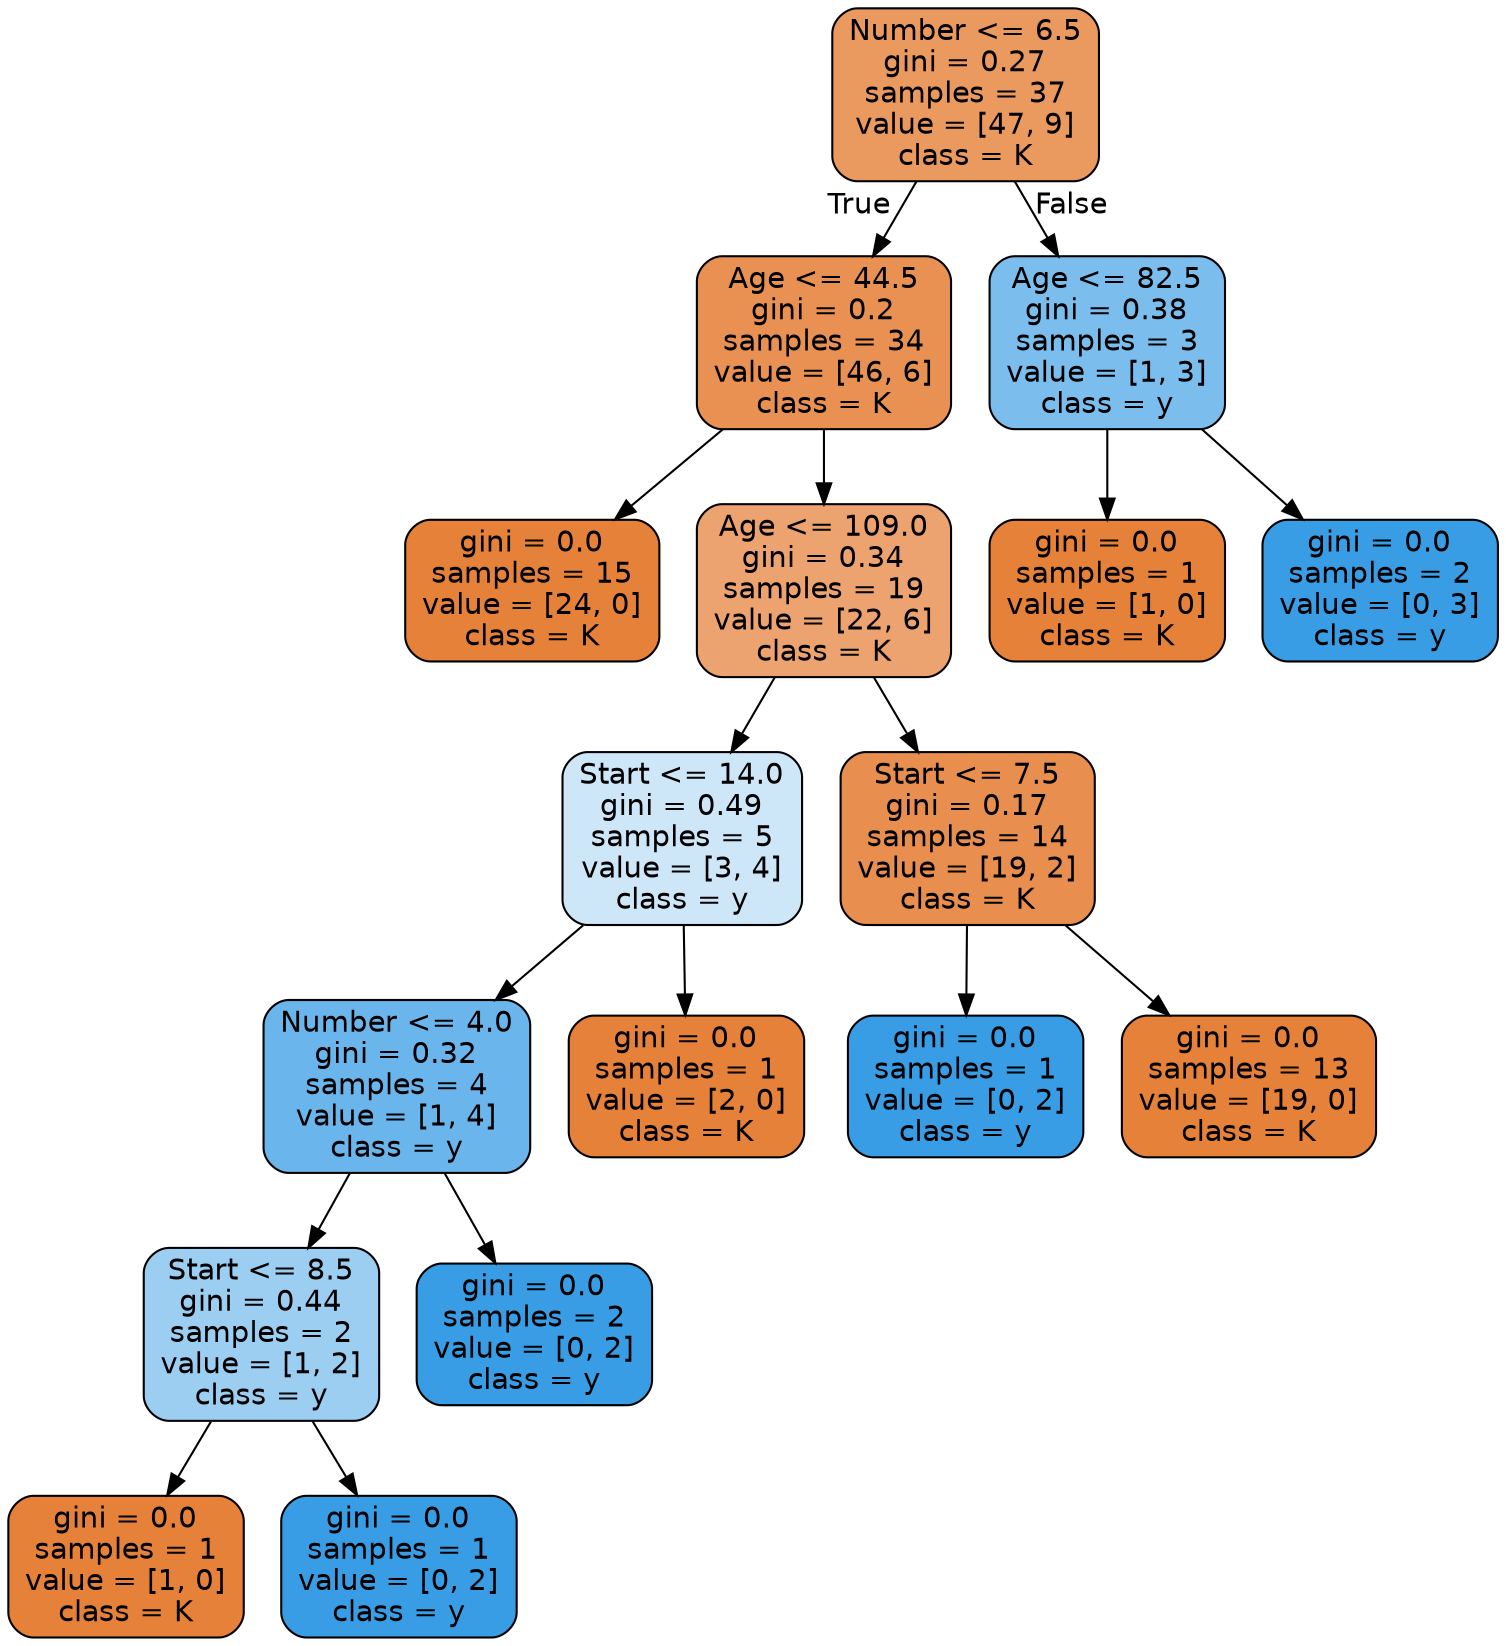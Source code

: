 digraph Tree {
node [shape=box, style="filled, rounded", color="black", fontname=helvetica] ;
edge [fontname=helvetica] ;
0 [label="Number <= 6.5\ngini = 0.27\nsamples = 37\nvalue = [47, 9]\nclass = K", fillcolor="#e58139ce"] ;
1 [label="Age <= 44.5\ngini = 0.2\nsamples = 34\nvalue = [46, 6]\nclass = K", fillcolor="#e58139de"] ;
0 -> 1 [labeldistance=2.5, labelangle=45, headlabel="True"] ;
2 [label="gini = 0.0\nsamples = 15\nvalue = [24, 0]\nclass = K", fillcolor="#e58139ff"] ;
1 -> 2 ;
3 [label="Age <= 109.0\ngini = 0.34\nsamples = 19\nvalue = [22, 6]\nclass = K", fillcolor="#e58139b9"] ;
1 -> 3 ;
4 [label="Start <= 14.0\ngini = 0.49\nsamples = 5\nvalue = [3, 4]\nclass = y", fillcolor="#399de540"] ;
3 -> 4 ;
5 [label="Number <= 4.0\ngini = 0.32\nsamples = 4\nvalue = [1, 4]\nclass = y", fillcolor="#399de5bf"] ;
4 -> 5 ;
6 [label="Start <= 8.5\ngini = 0.44\nsamples = 2\nvalue = [1, 2]\nclass = y", fillcolor="#399de57f"] ;
5 -> 6 ;
7 [label="gini = 0.0\nsamples = 1\nvalue = [1, 0]\nclass = K", fillcolor="#e58139ff"] ;
6 -> 7 ;
8 [label="gini = 0.0\nsamples = 1\nvalue = [0, 2]\nclass = y", fillcolor="#399de5ff"] ;
6 -> 8 ;
9 [label="gini = 0.0\nsamples = 2\nvalue = [0, 2]\nclass = y", fillcolor="#399de5ff"] ;
5 -> 9 ;
10 [label="gini = 0.0\nsamples = 1\nvalue = [2, 0]\nclass = K", fillcolor="#e58139ff"] ;
4 -> 10 ;
11 [label="Start <= 7.5\ngini = 0.17\nsamples = 14\nvalue = [19, 2]\nclass = K", fillcolor="#e58139e4"] ;
3 -> 11 ;
12 [label="gini = 0.0\nsamples = 1\nvalue = [0, 2]\nclass = y", fillcolor="#399de5ff"] ;
11 -> 12 ;
13 [label="gini = 0.0\nsamples = 13\nvalue = [19, 0]\nclass = K", fillcolor="#e58139ff"] ;
11 -> 13 ;
14 [label="Age <= 82.5\ngini = 0.38\nsamples = 3\nvalue = [1, 3]\nclass = y", fillcolor="#399de5aa"] ;
0 -> 14 [labeldistance=2.5, labelangle=-45, headlabel="False"] ;
15 [label="gini = 0.0\nsamples = 1\nvalue = [1, 0]\nclass = K", fillcolor="#e58139ff"] ;
14 -> 15 ;
16 [label="gini = 0.0\nsamples = 2\nvalue = [0, 3]\nclass = y", fillcolor="#399de5ff"] ;
14 -> 16 ;
}
